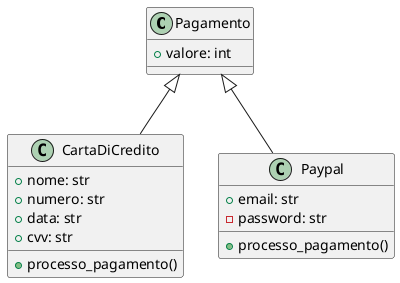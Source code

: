 @startuml cleme_6

class Pagamento {
 + valore: int
}

class CartaDiCredito{
    + nome: str
    + numero: str
    + data: str
    + cvv: str
    +processo_pagamento()
}

class Paypal{
    + email: str
    - password: str
    +processo_pagamento()

}

Pagamento <|-- CartaDiCredito

Pagamento <|-- Paypal

@enduml